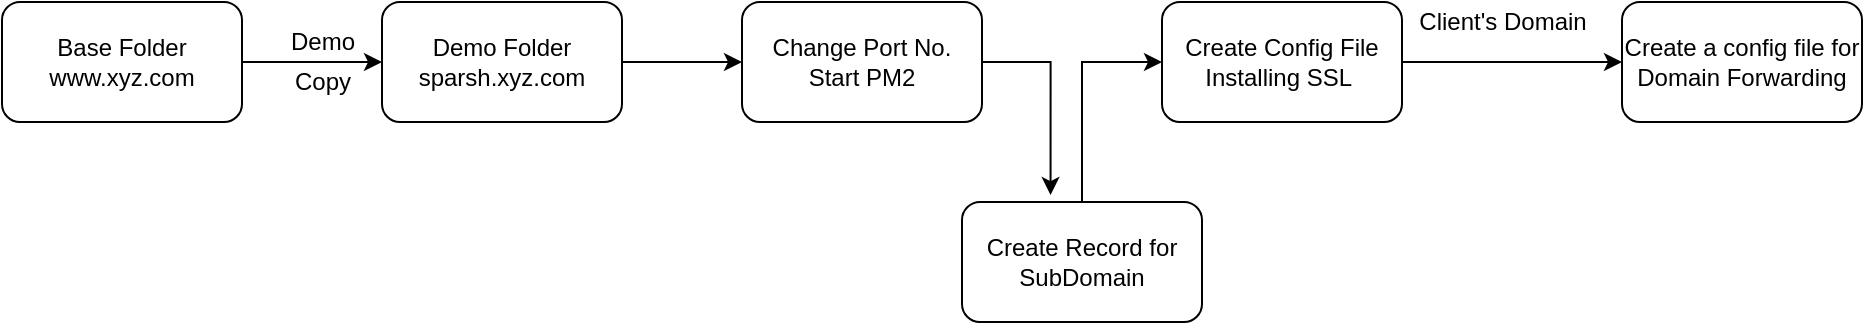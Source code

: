 <mxfile version="15.7.0" type="github"><diagram id="s9nlahQZb_pbjmeDrhyX" name="Page-1"><mxGraphModel dx="1021" dy="567" grid="1" gridSize="10" guides="1" tooltips="1" connect="1" arrows="1" fold="1" page="1" pageScale="1" pageWidth="827" pageHeight="1169" math="0" shadow="0"><root><mxCell id="0"/><mxCell id="1" parent="0"/><mxCell id="lrwyzDmjz4V2oe8P0aik-1" value="Base Folder&lt;br&gt;www.xyz.com" style="rounded=1;whiteSpace=wrap;html=1;" vertex="1" parent="1"><mxGeometry x="20" y="140" width="120" height="60" as="geometry"/></mxCell><mxCell id="lrwyzDmjz4V2oe8P0aik-8" style="edgeStyle=orthogonalEdgeStyle;rounded=0;orthogonalLoop=1;jettySize=auto;html=1;exitX=1;exitY=0.5;exitDx=0;exitDy=0;entryX=0;entryY=0.5;entryDx=0;entryDy=0;" edge="1" parent="1" source="lrwyzDmjz4V2oe8P0aik-2" target="lrwyzDmjz4V2oe8P0aik-7"><mxGeometry relative="1" as="geometry"/></mxCell><mxCell id="lrwyzDmjz4V2oe8P0aik-2" value="Demo Folder&lt;br&gt;sparsh.xyz.com" style="rounded=1;whiteSpace=wrap;html=1;" vertex="1" parent="1"><mxGeometry x="210" y="140" width="120" height="60" as="geometry"/></mxCell><mxCell id="lrwyzDmjz4V2oe8P0aik-3" value="" style="endArrow=classic;html=1;rounded=0;entryX=0;entryY=0.5;entryDx=0;entryDy=0;" edge="1" parent="1" target="lrwyzDmjz4V2oe8P0aik-2"><mxGeometry width="50" height="50" relative="1" as="geometry"><mxPoint x="140" y="170" as="sourcePoint"/><mxPoint x="190" y="120" as="targetPoint"/><Array as="points"/></mxGeometry></mxCell><mxCell id="lrwyzDmjz4V2oe8P0aik-4" value="Demo" style="text;html=1;align=center;verticalAlign=middle;resizable=0;points=[];autosize=1;strokeColor=none;fillColor=none;" vertex="1" parent="1"><mxGeometry x="155" y="150" width="50" height="20" as="geometry"/></mxCell><mxCell id="lrwyzDmjz4V2oe8P0aik-6" value="Copy&lt;br&gt;" style="text;html=1;align=center;verticalAlign=middle;resizable=0;points=[];autosize=1;strokeColor=none;fillColor=none;" vertex="1" parent="1"><mxGeometry x="160" y="170" width="40" height="20" as="geometry"/></mxCell><mxCell id="lrwyzDmjz4V2oe8P0aik-10" style="edgeStyle=orthogonalEdgeStyle;rounded=0;orthogonalLoop=1;jettySize=auto;html=1;exitX=1;exitY=0.5;exitDx=0;exitDy=0;entryX=0.369;entryY=-0.058;entryDx=0;entryDy=0;entryPerimeter=0;" edge="1" parent="1" source="lrwyzDmjz4V2oe8P0aik-7" target="lrwyzDmjz4V2oe8P0aik-11"><mxGeometry relative="1" as="geometry"/></mxCell><mxCell id="lrwyzDmjz4V2oe8P0aik-7" value="Change Port No.&lt;br&gt;Start PM2&lt;br&gt;" style="rounded=1;whiteSpace=wrap;html=1;" vertex="1" parent="1"><mxGeometry x="390" y="140" width="120" height="60" as="geometry"/></mxCell><mxCell id="lrwyzDmjz4V2oe8P0aik-17" style="edgeStyle=orthogonalEdgeStyle;rounded=0;orthogonalLoop=1;jettySize=auto;html=1;entryX=0;entryY=0.5;entryDx=0;entryDy=0;" edge="1" parent="1" source="lrwyzDmjz4V2oe8P0aik-9" target="lrwyzDmjz4V2oe8P0aik-13"><mxGeometry relative="1" as="geometry"/></mxCell><mxCell id="lrwyzDmjz4V2oe8P0aik-9" value="Create Config File&lt;br&gt;Installing SSL&amp;nbsp;" style="rounded=1;whiteSpace=wrap;html=1;" vertex="1" parent="1"><mxGeometry x="600" y="140" width="120" height="60" as="geometry"/></mxCell><mxCell id="lrwyzDmjz4V2oe8P0aik-12" style="edgeStyle=orthogonalEdgeStyle;rounded=0;orthogonalLoop=1;jettySize=auto;html=1;entryX=0;entryY=0.5;entryDx=0;entryDy=0;" edge="1" parent="1" source="lrwyzDmjz4V2oe8P0aik-11" target="lrwyzDmjz4V2oe8P0aik-9"><mxGeometry relative="1" as="geometry"><mxPoint x="590" y="170.0" as="targetPoint"/></mxGeometry></mxCell><mxCell id="lrwyzDmjz4V2oe8P0aik-11" value="Create Record for SubDomain" style="rounded=1;whiteSpace=wrap;html=1;" vertex="1" parent="1"><mxGeometry x="500" y="240" width="120" height="60" as="geometry"/></mxCell><mxCell id="lrwyzDmjz4V2oe8P0aik-13" value="Create a config file for Domain Forwarding" style="rounded=1;whiteSpace=wrap;html=1;" vertex="1" parent="1"><mxGeometry x="830" y="140" width="120" height="60" as="geometry"/></mxCell><mxCell id="lrwyzDmjz4V2oe8P0aik-15" value="Client's Domain" style="text;html=1;align=center;verticalAlign=middle;resizable=0;points=[];autosize=1;strokeColor=none;fillColor=none;rotation=0;" vertex="1" parent="1"><mxGeometry x="720" y="140" width="100" height="20" as="geometry"/></mxCell></root></mxGraphModel></diagram></mxfile>